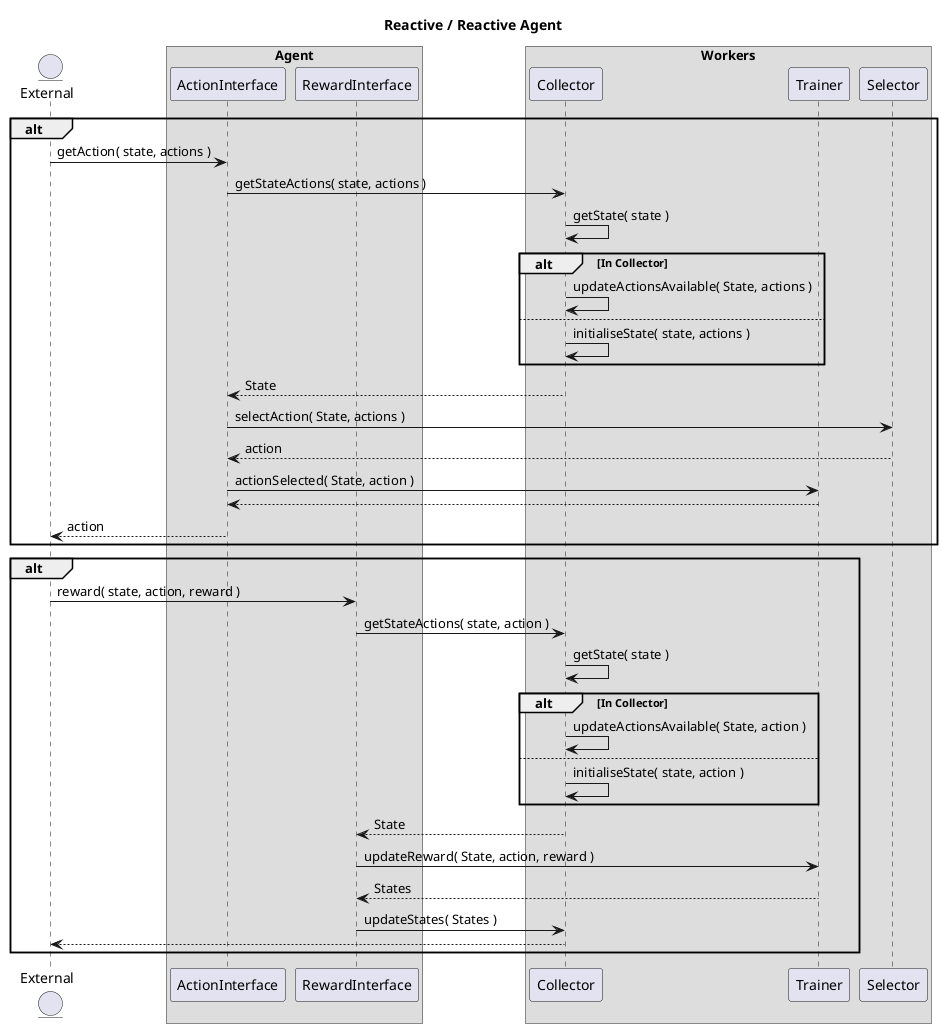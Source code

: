 @startuml

title Reactive / Reactive Agent

entity External

box "Agent"
  participant ActionInterface 
  participant RewardInterface 
end box

box "Workers"
  participant Collector
  participant Trainer
  participant Selector 
end box

alt 
  External          -> ActionInterface   : getAction( state, actions )
  ActionInterface   -> Collector         : getStateActions( state, actions )
  Collector         -> Collector         : getState( state )

  alt In Collector
    Collector   -> Collector             : updateActionsAvailable( State, actions )
  else 
    Collector   -> Collector             : initialiseState( state, actions )
  end

  ActionInterface    <-- Collector       : State
  ActionInterface     -> Selector        : selectAction( State, actions )
  ActionInterface    <-- Selector        : action
  ActionInterface     -> Trainer         : actionSelected( State, action )
  ActionInterface    <-- Trainer
  External           <-- ActionInterface : action
end

alt 
  External          -> RewardInterface   : reward( state, action, reward )
  RewardInterface   -> Collector         : getStateActions( state, action )
  Collector         -> Collector         : getState( state )

  alt In Collector
    Collector   -> Collector             : updateActionsAvailable( State, action )
  else
    Collector   -> Collector             : initialiseState( state, action )
  end

  RewardInterface    <-- Collector       : State
  RewardInterface     -> Trainer         : updateReward( State, action, reward )
  RewardInterface    <-- Trainer         : States
  RewardInterface     -> Collector       : updateStates( States )
  External           <-- Collector
end

@enduml